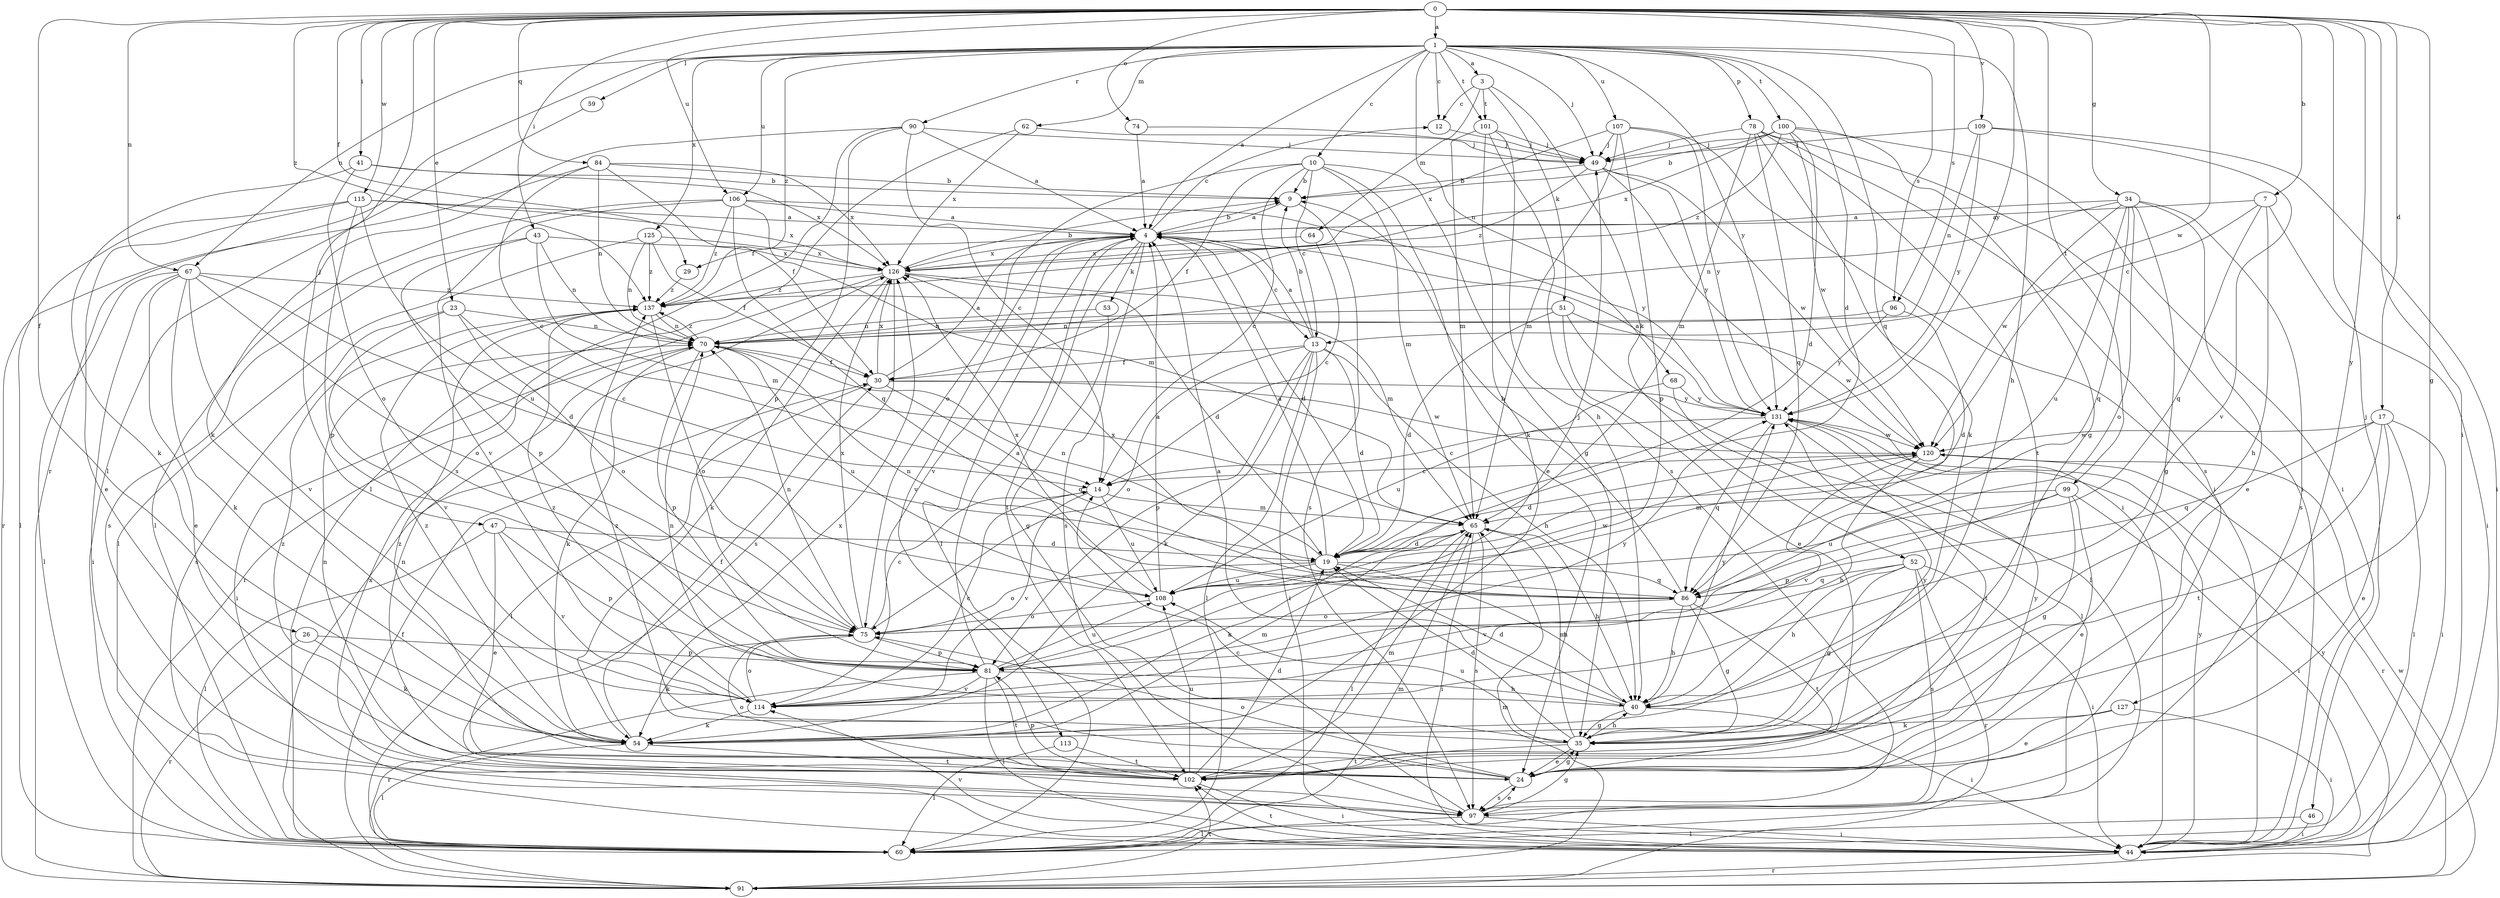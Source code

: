 strict digraph  {
0;
1;
3;
4;
7;
9;
10;
12;
13;
14;
17;
19;
23;
24;
26;
29;
30;
34;
35;
40;
41;
43;
44;
46;
47;
49;
51;
52;
53;
54;
59;
60;
62;
64;
65;
67;
68;
70;
74;
75;
78;
81;
84;
86;
90;
91;
96;
97;
99;
100;
101;
102;
106;
107;
108;
109;
113;
114;
115;
120;
125;
126;
127;
131;
137;
0 -> 1  [label=a];
0 -> 7  [label=b];
0 -> 17  [label=d];
0 -> 23  [label=e];
0 -> 26  [label=f];
0 -> 29  [label=f];
0 -> 34  [label=g];
0 -> 35  [label=g];
0 -> 41  [label=i];
0 -> 43  [label=i];
0 -> 44  [label=i];
0 -> 46  [label=j];
0 -> 47  [label=j];
0 -> 67  [label=n];
0 -> 74  [label=o];
0 -> 84  [label=q];
0 -> 96  [label=s];
0 -> 99  [label=t];
0 -> 106  [label=u];
0 -> 109  [label=v];
0 -> 115  [label=w];
0 -> 120  [label=w];
0 -> 127  [label=y];
0 -> 131  [label=y];
0 -> 137  [label=z];
1 -> 3  [label=a];
1 -> 4  [label=a];
1 -> 10  [label=c];
1 -> 12  [label=c];
1 -> 19  [label=d];
1 -> 40  [label=h];
1 -> 49  [label=j];
1 -> 59  [label=l];
1 -> 62  [label=m];
1 -> 67  [label=n];
1 -> 68  [label=n];
1 -> 78  [label=p];
1 -> 86  [label=q];
1 -> 90  [label=r];
1 -> 91  [label=r];
1 -> 96  [label=s];
1 -> 100  [label=t];
1 -> 101  [label=t];
1 -> 106  [label=u];
1 -> 107  [label=u];
1 -> 125  [label=x];
1 -> 131  [label=y];
1 -> 137  [label=z];
3 -> 12  [label=c];
3 -> 51  [label=k];
3 -> 52  [label=k];
3 -> 64  [label=m];
3 -> 101  [label=t];
4 -> 9  [label=b];
4 -> 12  [label=c];
4 -> 13  [label=c];
4 -> 19  [label=d];
4 -> 29  [label=f];
4 -> 53  [label=k];
4 -> 60  [label=l];
4 -> 97  [label=s];
4 -> 102  [label=t];
4 -> 113  [label=v];
4 -> 114  [label=v];
4 -> 126  [label=x];
7 -> 4  [label=a];
7 -> 13  [label=c];
7 -> 40  [label=h];
7 -> 44  [label=i];
7 -> 86  [label=q];
9 -> 4  [label=a];
9 -> 97  [label=s];
10 -> 9  [label=b];
10 -> 13  [label=c];
10 -> 14  [label=c];
10 -> 24  [label=e];
10 -> 30  [label=f];
10 -> 35  [label=g];
10 -> 65  [label=m];
10 -> 75  [label=o];
12 -> 49  [label=j];
13 -> 4  [label=a];
13 -> 9  [label=b];
13 -> 19  [label=d];
13 -> 30  [label=f];
13 -> 40  [label=h];
13 -> 44  [label=i];
13 -> 54  [label=k];
13 -> 60  [label=l];
13 -> 75  [label=o];
13 -> 81  [label=p];
14 -> 65  [label=m];
14 -> 108  [label=u];
14 -> 114  [label=v];
17 -> 24  [label=e];
17 -> 44  [label=i];
17 -> 60  [label=l];
17 -> 86  [label=q];
17 -> 102  [label=t];
17 -> 120  [label=w];
19 -> 4  [label=a];
19 -> 40  [label=h];
19 -> 70  [label=n];
19 -> 75  [label=o];
19 -> 86  [label=q];
19 -> 108  [label=u];
23 -> 14  [label=c];
23 -> 70  [label=n];
23 -> 75  [label=o];
23 -> 97  [label=s];
23 -> 114  [label=v];
24 -> 35  [label=g];
24 -> 70  [label=n];
24 -> 75  [label=o];
24 -> 97  [label=s];
24 -> 126  [label=x];
24 -> 131  [label=y];
24 -> 137  [label=z];
26 -> 54  [label=k];
26 -> 81  [label=p];
26 -> 91  [label=r];
29 -> 137  [label=z];
30 -> 4  [label=a];
30 -> 60  [label=l];
30 -> 86  [label=q];
30 -> 120  [label=w];
30 -> 126  [label=x];
30 -> 131  [label=y];
34 -> 4  [label=a];
34 -> 24  [label=e];
34 -> 35  [label=g];
34 -> 70  [label=n];
34 -> 75  [label=o];
34 -> 86  [label=q];
34 -> 97  [label=s];
34 -> 108  [label=u];
34 -> 120  [label=w];
35 -> 19  [label=d];
35 -> 24  [label=e];
35 -> 40  [label=h];
35 -> 65  [label=m];
35 -> 102  [label=t];
35 -> 108  [label=u];
35 -> 131  [label=y];
35 -> 137  [label=z];
40 -> 4  [label=a];
40 -> 19  [label=d];
40 -> 35  [label=g];
40 -> 44  [label=i];
40 -> 70  [label=n];
40 -> 131  [label=y];
41 -> 9  [label=b];
41 -> 54  [label=k];
41 -> 75  [label=o];
41 -> 126  [label=x];
43 -> 65  [label=m];
43 -> 70  [label=n];
43 -> 81  [label=p];
43 -> 97  [label=s];
43 -> 126  [label=x];
44 -> 91  [label=r];
44 -> 102  [label=t];
44 -> 114  [label=v];
44 -> 131  [label=y];
46 -> 44  [label=i];
46 -> 60  [label=l];
47 -> 19  [label=d];
47 -> 24  [label=e];
47 -> 60  [label=l];
47 -> 81  [label=p];
47 -> 114  [label=v];
49 -> 9  [label=b];
49 -> 44  [label=i];
49 -> 120  [label=w];
49 -> 131  [label=y];
49 -> 137  [label=z];
51 -> 19  [label=d];
51 -> 24  [label=e];
51 -> 60  [label=l];
51 -> 70  [label=n];
51 -> 120  [label=w];
52 -> 35  [label=g];
52 -> 40  [label=h];
52 -> 44  [label=i];
52 -> 86  [label=q];
52 -> 91  [label=r];
52 -> 97  [label=s];
52 -> 114  [label=v];
53 -> 35  [label=g];
53 -> 70  [label=n];
54 -> 30  [label=f];
54 -> 60  [label=l];
54 -> 65  [label=m];
54 -> 102  [label=t];
54 -> 137  [label=z];
59 -> 60  [label=l];
60 -> 65  [label=m];
62 -> 49  [label=j];
62 -> 60  [label=l];
62 -> 126  [label=x];
64 -> 14  [label=c];
64 -> 126  [label=x];
65 -> 19  [label=d];
65 -> 40  [label=h];
65 -> 44  [label=i];
65 -> 54  [label=k];
65 -> 60  [label=l];
65 -> 97  [label=s];
67 -> 19  [label=d];
67 -> 24  [label=e];
67 -> 44  [label=i];
67 -> 54  [label=k];
67 -> 60  [label=l];
67 -> 75  [label=o];
67 -> 114  [label=v];
67 -> 137  [label=z];
68 -> 60  [label=l];
68 -> 108  [label=u];
68 -> 131  [label=y];
70 -> 30  [label=f];
70 -> 44  [label=i];
70 -> 54  [label=k];
70 -> 81  [label=p];
70 -> 108  [label=u];
70 -> 137  [label=z];
74 -> 4  [label=a];
74 -> 49  [label=j];
75 -> 14  [label=c];
75 -> 54  [label=k];
75 -> 70  [label=n];
75 -> 81  [label=p];
75 -> 126  [label=x];
78 -> 44  [label=i];
78 -> 49  [label=j];
78 -> 54  [label=k];
78 -> 65  [label=m];
78 -> 86  [label=q];
78 -> 97  [label=s];
78 -> 102  [label=t];
81 -> 4  [label=a];
81 -> 40  [label=h];
81 -> 44  [label=i];
81 -> 49  [label=j];
81 -> 91  [label=r];
81 -> 102  [label=t];
81 -> 108  [label=u];
81 -> 114  [label=v];
81 -> 131  [label=y];
84 -> 9  [label=b];
84 -> 14  [label=c];
84 -> 30  [label=f];
84 -> 70  [label=n];
84 -> 91  [label=r];
84 -> 126  [label=x];
86 -> 9  [label=b];
86 -> 35  [label=g];
86 -> 40  [label=h];
86 -> 70  [label=n];
86 -> 75  [label=o];
86 -> 102  [label=t];
86 -> 126  [label=x];
90 -> 4  [label=a];
90 -> 14  [label=c];
90 -> 49  [label=j];
90 -> 54  [label=k];
90 -> 81  [label=p];
90 -> 97  [label=s];
91 -> 30  [label=f];
91 -> 65  [label=m];
91 -> 102  [label=t];
91 -> 120  [label=w];
91 -> 126  [label=x];
91 -> 131  [label=y];
96 -> 19  [label=d];
96 -> 70  [label=n];
96 -> 131  [label=y];
97 -> 14  [label=c];
97 -> 24  [label=e];
97 -> 35  [label=g];
97 -> 44  [label=i];
97 -> 60  [label=l];
99 -> 24  [label=e];
99 -> 35  [label=g];
99 -> 44  [label=i];
99 -> 65  [label=m];
99 -> 81  [label=p];
99 -> 108  [label=u];
100 -> 9  [label=b];
100 -> 19  [label=d];
100 -> 35  [label=g];
100 -> 44  [label=i];
100 -> 49  [label=j];
100 -> 120  [label=w];
100 -> 126  [label=x];
100 -> 137  [label=z];
101 -> 40  [label=h];
101 -> 49  [label=j];
101 -> 54  [label=k];
101 -> 65  [label=m];
101 -> 97  [label=s];
102 -> 19  [label=d];
102 -> 44  [label=i];
102 -> 65  [label=m];
102 -> 70  [label=n];
102 -> 75  [label=o];
102 -> 81  [label=p];
102 -> 108  [label=u];
102 -> 137  [label=z];
106 -> 4  [label=a];
106 -> 60  [label=l];
106 -> 65  [label=m];
106 -> 86  [label=q];
106 -> 114  [label=v];
106 -> 131  [label=y];
106 -> 137  [label=z];
107 -> 44  [label=i];
107 -> 49  [label=j];
107 -> 65  [label=m];
107 -> 81  [label=p];
107 -> 126  [label=x];
107 -> 131  [label=y];
108 -> 4  [label=a];
108 -> 75  [label=o];
108 -> 120  [label=w];
108 -> 126  [label=x];
109 -> 44  [label=i];
109 -> 49  [label=j];
109 -> 70  [label=n];
109 -> 114  [label=v];
109 -> 131  [label=y];
113 -> 60  [label=l];
113 -> 102  [label=t];
114 -> 14  [label=c];
114 -> 54  [label=k];
114 -> 75  [label=o];
114 -> 137  [label=z];
115 -> 4  [label=a];
115 -> 24  [label=e];
115 -> 60  [label=l];
115 -> 81  [label=p];
115 -> 108  [label=u];
115 -> 126  [label=x];
120 -> 14  [label=c];
120 -> 19  [label=d];
120 -> 40  [label=h];
120 -> 91  [label=r];
120 -> 114  [label=v];
125 -> 30  [label=f];
125 -> 60  [label=l];
125 -> 70  [label=n];
125 -> 126  [label=x];
125 -> 137  [label=z];
126 -> 9  [label=b];
126 -> 19  [label=d];
126 -> 54  [label=k];
126 -> 65  [label=m];
126 -> 91  [label=r];
126 -> 97  [label=s];
126 -> 137  [label=z];
127 -> 24  [label=e];
127 -> 44  [label=i];
127 -> 54  [label=k];
131 -> 4  [label=a];
131 -> 14  [label=c];
131 -> 86  [label=q];
131 -> 102  [label=t];
131 -> 120  [label=w];
137 -> 70  [label=n];
137 -> 75  [label=o];
}
